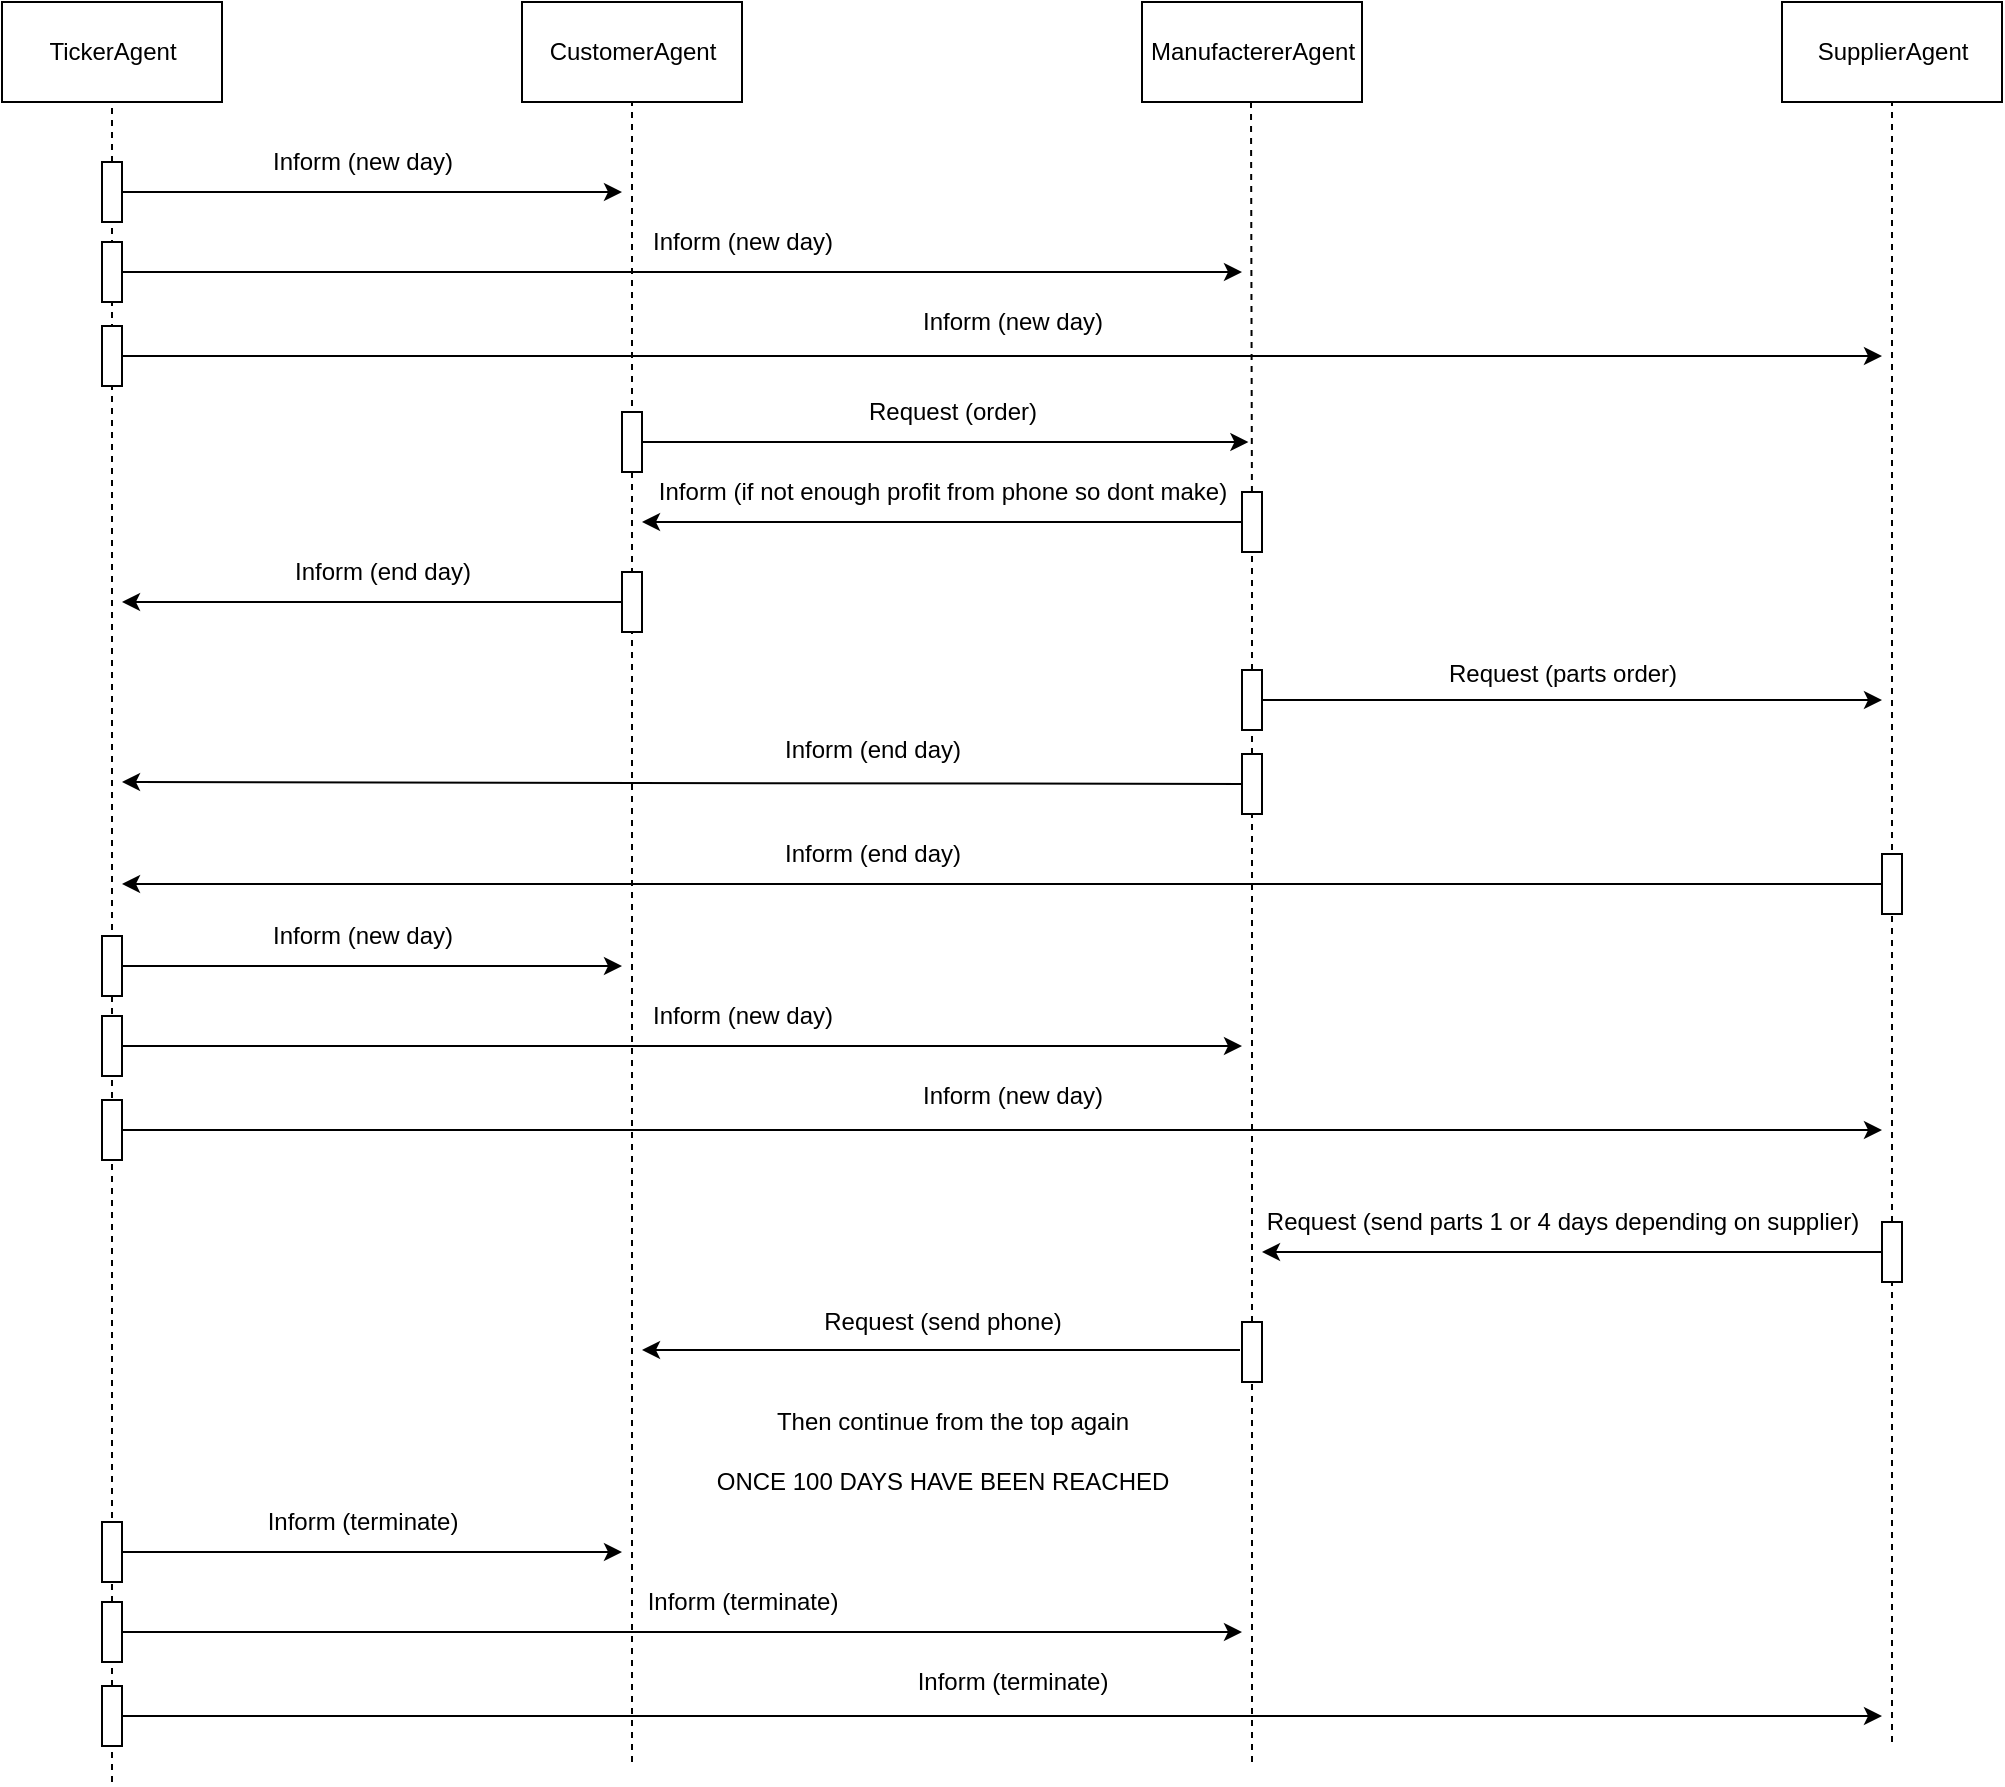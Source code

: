 <mxfile version="12.3.6" type="github" pages="1">
  <diagram id="kcomba_UFsj__auz3YVF" name="Page-1">
    <mxGraphModel dx="1824" dy="1021" grid="1" gridSize="10" guides="1" tooltips="1" connect="1" arrows="1" fold="1" page="1" pageScale="1" pageWidth="1169" pageHeight="827" math="0" shadow="0">
      <root>
        <mxCell id="0"/>
        <mxCell id="1" parent="0"/>
        <mxCell id="pwMXchlTZJM473vGIRh--1" value="TickerAgent" style="html=1;" vertex="1" parent="1">
          <mxGeometry x="50" y="50" width="110" height="50" as="geometry"/>
        </mxCell>
        <mxCell id="pwMXchlTZJM473vGIRh--6" value="CustomerAgent" style="html=1;" vertex="1" parent="1">
          <mxGeometry x="310" y="50" width="110" height="50" as="geometry"/>
        </mxCell>
        <mxCell id="pwMXchlTZJM473vGIRh--7" value="SupplierAgent" style="html=1;" vertex="1" parent="1">
          <mxGeometry x="940" y="50" width="110" height="50" as="geometry"/>
        </mxCell>
        <mxCell id="pwMXchlTZJM473vGIRh--8" value="ManufactererAgent" style="html=1;" vertex="1" parent="1">
          <mxGeometry x="620" y="50" width="110" height="50" as="geometry"/>
        </mxCell>
        <mxCell id="pwMXchlTZJM473vGIRh--12" value="" style="endArrow=none;dashed=1;html=1;entryX=0.5;entryY=1;entryDx=0;entryDy=0;" edge="1" parent="1" source="pwMXchlTZJM473vGIRh--19" target="pwMXchlTZJM473vGIRh--1">
          <mxGeometry width="50" height="50" relative="1" as="geometry">
            <mxPoint x="105" y="680" as="sourcePoint"/>
            <mxPoint x="105" y="120" as="targetPoint"/>
          </mxGeometry>
        </mxCell>
        <mxCell id="pwMXchlTZJM473vGIRh--15" value="" style="endArrow=none;dashed=1;html=1;entryX=0.5;entryY=1;entryDx=0;entryDy=0;" edge="1" parent="1" target="pwMXchlTZJM473vGIRh--6">
          <mxGeometry width="50" height="50" relative="1" as="geometry">
            <mxPoint x="365" y="930" as="sourcePoint"/>
            <mxPoint x="360" y="100" as="targetPoint"/>
          </mxGeometry>
        </mxCell>
        <mxCell id="pwMXchlTZJM473vGIRh--16" value="" style="endArrow=none;dashed=1;html=1;entryX=0.5;entryY=1;entryDx=0;entryDy=0;fontStyle=1" edge="1" parent="1" source="pwMXchlTZJM473vGIRh--37">
          <mxGeometry width="50" height="50" relative="1" as="geometry">
            <mxPoint x="674.5" y="680" as="sourcePoint"/>
            <mxPoint x="674.5" y="100" as="targetPoint"/>
          </mxGeometry>
        </mxCell>
        <mxCell id="pwMXchlTZJM473vGIRh--17" value="" style="endArrow=none;dashed=1;html=1;entryX=0.5;entryY=1;entryDx=0;entryDy=0;" edge="1" parent="1" source="pwMXchlTZJM473vGIRh--46" target="pwMXchlTZJM473vGIRh--7">
          <mxGeometry width="50" height="50" relative="1" as="geometry">
            <mxPoint x="995" y="680" as="sourcePoint"/>
            <mxPoint x="135" y="130" as="targetPoint"/>
          </mxGeometry>
        </mxCell>
        <mxCell id="pwMXchlTZJM473vGIRh--18" value="" style="endArrow=classic;html=1;exitX=1;exitY=0.5;exitDx=0;exitDy=0;" edge="1" parent="1" source="pwMXchlTZJM473vGIRh--19">
          <mxGeometry width="50" height="50" relative="1" as="geometry">
            <mxPoint x="106" y="150" as="sourcePoint"/>
            <mxPoint x="360" y="145" as="targetPoint"/>
          </mxGeometry>
        </mxCell>
        <mxCell id="pwMXchlTZJM473vGIRh--19" value="" style="rounded=0;whiteSpace=wrap;html=1;" vertex="1" parent="1">
          <mxGeometry x="100" y="130" width="10" height="30" as="geometry"/>
        </mxCell>
        <mxCell id="pwMXchlTZJM473vGIRh--20" value="" style="endArrow=none;dashed=1;html=1;entryX=0.5;entryY=1;entryDx=0;entryDy=0;" edge="1" parent="1" target="pwMXchlTZJM473vGIRh--19">
          <mxGeometry width="50" height="50" relative="1" as="geometry">
            <mxPoint x="105" y="940" as="sourcePoint"/>
            <mxPoint x="105" y="100" as="targetPoint"/>
          </mxGeometry>
        </mxCell>
        <mxCell id="pwMXchlTZJM473vGIRh--23" value="Inform (new day)" style="text;html=1;align=center;verticalAlign=middle;resizable=0;points=[];;autosize=1;" vertex="1" parent="1">
          <mxGeometry x="175" y="120" width="110" height="20" as="geometry"/>
        </mxCell>
        <mxCell id="pwMXchlTZJM473vGIRh--26" value="" style="rounded=0;whiteSpace=wrap;html=1;" vertex="1" parent="1">
          <mxGeometry x="100" y="170" width="10" height="30" as="geometry"/>
        </mxCell>
        <mxCell id="pwMXchlTZJM473vGIRh--27" value="" style="endArrow=classic;html=1;exitX=1;exitY=0.5;exitDx=0;exitDy=0;" edge="1" source="pwMXchlTZJM473vGIRh--26" parent="1">
          <mxGeometry width="50" height="50" relative="1" as="geometry">
            <mxPoint x="106" y="190" as="sourcePoint"/>
            <mxPoint x="670" y="185" as="targetPoint"/>
          </mxGeometry>
        </mxCell>
        <mxCell id="pwMXchlTZJM473vGIRh--28" value="Inform (new day)" style="text;html=1;align=center;verticalAlign=middle;resizable=0;points=[];;autosize=1;" vertex="1" parent="1">
          <mxGeometry x="365" y="160" width="110" height="20" as="geometry"/>
        </mxCell>
        <mxCell id="pwMXchlTZJM473vGIRh--29" value="" style="rounded=0;whiteSpace=wrap;html=1;" vertex="1" parent="1">
          <mxGeometry x="100" y="212" width="10" height="30" as="geometry"/>
        </mxCell>
        <mxCell id="pwMXchlTZJM473vGIRh--30" value="" style="endArrow=classic;html=1;exitX=1;exitY=0.5;exitDx=0;exitDy=0;" edge="1" parent="1" source="pwMXchlTZJM473vGIRh--29">
          <mxGeometry width="50" height="50" relative="1" as="geometry">
            <mxPoint x="106" y="232" as="sourcePoint"/>
            <mxPoint x="990" y="227" as="targetPoint"/>
          </mxGeometry>
        </mxCell>
        <mxCell id="pwMXchlTZJM473vGIRh--31" value="Inform (new day)" style="text;html=1;align=center;verticalAlign=middle;resizable=0;points=[];;autosize=1;" vertex="1" parent="1">
          <mxGeometry x="500" y="200" width="110" height="20" as="geometry"/>
        </mxCell>
        <mxCell id="pwMXchlTZJM473vGIRh--32" value="" style="rounded=0;whiteSpace=wrap;html=1;" vertex="1" parent="1">
          <mxGeometry x="360" y="255" width="10" height="30" as="geometry"/>
        </mxCell>
        <mxCell id="pwMXchlTZJM473vGIRh--33" value="" style="endArrow=classic;html=1;exitX=1;exitY=0.5;exitDx=0;exitDy=0;entryX=0.364;entryY=1.25;entryDx=0;entryDy=0;entryPerimeter=0;" edge="1" parent="1" source="pwMXchlTZJM473vGIRh--32">
          <mxGeometry width="50" height="50" relative="1" as="geometry">
            <mxPoint x="366" y="275" as="sourcePoint"/>
            <mxPoint x="673.2" y="270" as="targetPoint"/>
          </mxGeometry>
        </mxCell>
        <mxCell id="pwMXchlTZJM473vGIRh--35" value="Request (order)" style="text;html=1;align=center;verticalAlign=middle;resizable=0;points=[];;autosize=1;" vertex="1" parent="1">
          <mxGeometry x="475" y="245" width="100" height="20" as="geometry"/>
        </mxCell>
        <mxCell id="pwMXchlTZJM473vGIRh--38" value="" style="endArrow=classic;html=1;exitX=1;exitY=0.5;exitDx=0;exitDy=0;" edge="1" parent="1">
          <mxGeometry width="50" height="50" relative="1" as="geometry">
            <mxPoint x="680" y="310" as="sourcePoint"/>
            <mxPoint x="370" y="310" as="targetPoint"/>
          </mxGeometry>
        </mxCell>
        <mxCell id="pwMXchlTZJM473vGIRh--39" value="Inform (if not enough profit from phone so dont make)" style="text;html=1;align=center;verticalAlign=middle;resizable=0;points=[];;autosize=1;" vertex="1" parent="1">
          <mxGeometry x="370" y="285" width="300" height="20" as="geometry"/>
        </mxCell>
        <mxCell id="pwMXchlTZJM473vGIRh--37" value="" style="rounded=0;whiteSpace=wrap;html=1;" vertex="1" parent="1">
          <mxGeometry x="670" y="295" width="10" height="30" as="geometry"/>
        </mxCell>
        <mxCell id="pwMXchlTZJM473vGIRh--40" value="" style="endArrow=none;dashed=1;html=1;entryX=0.5;entryY=1;entryDx=0;entryDy=0;fontStyle=1" edge="1" parent="1" source="pwMXchlTZJM473vGIRh--68" target="pwMXchlTZJM473vGIRh--37">
          <mxGeometry width="50" height="50" relative="1" as="geometry">
            <mxPoint x="674.5" y="736" as="sourcePoint"/>
            <mxPoint x="674.5" y="156" as="targetPoint"/>
          </mxGeometry>
        </mxCell>
        <mxCell id="pwMXchlTZJM473vGIRh--43" value="" style="rounded=0;whiteSpace=wrap;html=1;" vertex="1" parent="1">
          <mxGeometry x="670" y="384" width="10" height="30" as="geometry"/>
        </mxCell>
        <mxCell id="pwMXchlTZJM473vGIRh--44" value="" style="endArrow=classic;html=1;exitX=1;exitY=0.5;exitDx=0;exitDy=0;" edge="1" parent="1" source="pwMXchlTZJM473vGIRh--43">
          <mxGeometry width="50" height="50" relative="1" as="geometry">
            <mxPoint x="676" y="404" as="sourcePoint"/>
            <mxPoint x="990" y="399" as="targetPoint"/>
          </mxGeometry>
        </mxCell>
        <mxCell id="pwMXchlTZJM473vGIRh--45" value="Request (parts order)" style="text;html=1;align=center;verticalAlign=middle;resizable=0;points=[];;autosize=1;" vertex="1" parent="1">
          <mxGeometry x="765" y="376" width="130" height="20" as="geometry"/>
        </mxCell>
        <mxCell id="pwMXchlTZJM473vGIRh--46" value="" style="rounded=0;whiteSpace=wrap;html=1;" vertex="1" parent="1">
          <mxGeometry x="990" y="660" width="10" height="30" as="geometry"/>
        </mxCell>
        <mxCell id="pwMXchlTZJM473vGIRh--47" value="" style="endArrow=none;dashed=1;html=1;entryX=0.5;entryY=1;entryDx=0;entryDy=0;" edge="1" parent="1" target="pwMXchlTZJM473vGIRh--46">
          <mxGeometry width="50" height="50" relative="1" as="geometry">
            <mxPoint x="995" y="920" as="sourcePoint"/>
            <mxPoint x="995" y="100" as="targetPoint"/>
          </mxGeometry>
        </mxCell>
        <mxCell id="pwMXchlTZJM473vGIRh--48" value="" style="endArrow=classic;html=1;exitX=0;exitY=0.5;exitDx=0;exitDy=0;" edge="1" parent="1" source="pwMXchlTZJM473vGIRh--46">
          <mxGeometry width="50" height="50" relative="1" as="geometry">
            <mxPoint x="690" y="643" as="sourcePoint"/>
            <mxPoint x="680" y="675" as="targetPoint"/>
          </mxGeometry>
        </mxCell>
        <mxCell id="pwMXchlTZJM473vGIRh--49" value="Request (send parts 1 or 4 days depending on supplier)" style="text;html=1;align=center;verticalAlign=middle;resizable=0;points=[];;autosize=1;" vertex="1" parent="1">
          <mxGeometry x="675" y="650" width="310" height="20" as="geometry"/>
        </mxCell>
        <mxCell id="pwMXchlTZJM473vGIRh--50" value="" style="rounded=0;whiteSpace=wrap;html=1;" vertex="1" parent="1">
          <mxGeometry x="670" y="710" width="10" height="30" as="geometry"/>
        </mxCell>
        <mxCell id="pwMXchlTZJM473vGIRh--51" value="" style="endArrow=none;dashed=1;html=1;entryX=0.5;entryY=1;entryDx=0;entryDy=0;fontStyle=1" edge="1" parent="1" target="pwMXchlTZJM473vGIRh--50">
          <mxGeometry width="50" height="50" relative="1" as="geometry">
            <mxPoint x="675" y="930" as="sourcePoint"/>
            <mxPoint x="675" y="310" as="targetPoint"/>
          </mxGeometry>
        </mxCell>
        <mxCell id="pwMXchlTZJM473vGIRh--52" value="" style="endArrow=classic;html=1;exitX=0;exitY=0.5;exitDx=0;exitDy=0;" edge="1" parent="1">
          <mxGeometry width="50" height="50" relative="1" as="geometry">
            <mxPoint x="669" y="724" as="sourcePoint"/>
            <mxPoint x="370" y="724" as="targetPoint"/>
          </mxGeometry>
        </mxCell>
        <mxCell id="pwMXchlTZJM473vGIRh--53" value="Request (send phone)" style="text;html=1;align=center;verticalAlign=middle;resizable=0;points=[];;autosize=1;" vertex="1" parent="1">
          <mxGeometry x="455" y="700" width="130" height="20" as="geometry"/>
        </mxCell>
        <mxCell id="pwMXchlTZJM473vGIRh--58" value="" style="rounded=0;whiteSpace=wrap;html=1;" vertex="1" parent="1">
          <mxGeometry x="990" y="476" width="10" height="30" as="geometry"/>
        </mxCell>
        <mxCell id="pwMXchlTZJM473vGIRh--59" value="" style="endArrow=classic;html=1;exitX=0;exitY=0.5;exitDx=0;exitDy=0;" edge="1" parent="1" source="pwMXchlTZJM473vGIRh--58">
          <mxGeometry width="50" height="50" relative="1" as="geometry">
            <mxPoint x="690" y="403" as="sourcePoint"/>
            <mxPoint x="110" y="491" as="targetPoint"/>
          </mxGeometry>
        </mxCell>
        <mxCell id="pwMXchlTZJM473vGIRh--60" value="Inform (end day)" style="text;html=1;align=center;verticalAlign=middle;resizable=0;points=[];;autosize=1;" vertex="1" parent="1">
          <mxGeometry x="435" y="414" width="100" height="20" as="geometry"/>
        </mxCell>
        <mxCell id="pwMXchlTZJM473vGIRh--69" value="" style="endArrow=classic;html=1;exitX=0;exitY=0.5;exitDx=0;exitDy=0;" edge="1" parent="1" source="pwMXchlTZJM473vGIRh--68">
          <mxGeometry width="50" height="50" relative="1" as="geometry">
            <mxPoint x="370" y="433" as="sourcePoint"/>
            <mxPoint x="110" y="440" as="targetPoint"/>
          </mxGeometry>
        </mxCell>
        <mxCell id="pwMXchlTZJM473vGIRh--70" value="Inform (end day)" style="text;html=1;align=center;verticalAlign=middle;resizable=0;points=[];;autosize=1;" vertex="1" parent="1">
          <mxGeometry x="435" y="466" width="100" height="20" as="geometry"/>
        </mxCell>
        <mxCell id="pwMXchlTZJM473vGIRh--71" value="" style="endArrow=classic;html=1;" edge="1" parent="1">
          <mxGeometry width="50" height="50" relative="1" as="geometry">
            <mxPoint x="360" y="350" as="sourcePoint"/>
            <mxPoint x="110" y="350" as="targetPoint"/>
          </mxGeometry>
        </mxCell>
        <mxCell id="pwMXchlTZJM473vGIRh--72" value="Inform (end day)" style="text;html=1;align=center;verticalAlign=middle;resizable=0;points=[];;autosize=1;" vertex="1" parent="1">
          <mxGeometry x="190" y="325" width="100" height="20" as="geometry"/>
        </mxCell>
        <mxCell id="pwMXchlTZJM473vGIRh--73" value="" style="rounded=0;whiteSpace=wrap;html=1;" vertex="1" parent="1">
          <mxGeometry x="360" y="335" width="10" height="30" as="geometry"/>
        </mxCell>
        <mxCell id="pwMXchlTZJM473vGIRh--68" value="" style="rounded=0;whiteSpace=wrap;html=1;" vertex="1" parent="1">
          <mxGeometry x="670" y="426" width="10" height="30" as="geometry"/>
        </mxCell>
        <mxCell id="pwMXchlTZJM473vGIRh--74" value="" style="endArrow=none;dashed=1;html=1;entryX=0.5;entryY=1;entryDx=0;entryDy=0;fontStyle=1" edge="1" parent="1" source="pwMXchlTZJM473vGIRh--50" target="pwMXchlTZJM473vGIRh--68">
          <mxGeometry width="50" height="50" relative="1" as="geometry">
            <mxPoint x="675" y="646" as="sourcePoint"/>
            <mxPoint x="675" y="325" as="targetPoint"/>
          </mxGeometry>
        </mxCell>
        <mxCell id="pwMXchlTZJM473vGIRh--89" value="" style="endArrow=classic;html=1;exitX=1;exitY=0.5;exitDx=0;exitDy=0;" edge="1" parent="1" source="pwMXchlTZJM473vGIRh--90">
          <mxGeometry width="50" height="50" relative="1" as="geometry">
            <mxPoint x="106" y="537" as="sourcePoint"/>
            <mxPoint x="360" y="532" as="targetPoint"/>
          </mxGeometry>
        </mxCell>
        <mxCell id="pwMXchlTZJM473vGIRh--90" value="" style="rounded=0;whiteSpace=wrap;html=1;" vertex="1" parent="1">
          <mxGeometry x="100" y="517" width="10" height="30" as="geometry"/>
        </mxCell>
        <mxCell id="pwMXchlTZJM473vGIRh--91" value="Inform (new day)" style="text;html=1;align=center;verticalAlign=middle;resizable=0;points=[];;autosize=1;" vertex="1" parent="1">
          <mxGeometry x="175" y="507" width="110" height="20" as="geometry"/>
        </mxCell>
        <mxCell id="pwMXchlTZJM473vGIRh--92" value="" style="rounded=0;whiteSpace=wrap;html=1;" vertex="1" parent="1">
          <mxGeometry x="100" y="557" width="10" height="30" as="geometry"/>
        </mxCell>
        <mxCell id="pwMXchlTZJM473vGIRh--93" value="" style="endArrow=classic;html=1;exitX=1;exitY=0.5;exitDx=0;exitDy=0;" edge="1" parent="1" source="pwMXchlTZJM473vGIRh--92">
          <mxGeometry width="50" height="50" relative="1" as="geometry">
            <mxPoint x="106" y="577" as="sourcePoint"/>
            <mxPoint x="670" y="572" as="targetPoint"/>
          </mxGeometry>
        </mxCell>
        <mxCell id="pwMXchlTZJM473vGIRh--94" value="Inform (new day)" style="text;html=1;align=center;verticalAlign=middle;resizable=0;points=[];;autosize=1;" vertex="1" parent="1">
          <mxGeometry x="365" y="547" width="110" height="20" as="geometry"/>
        </mxCell>
        <mxCell id="pwMXchlTZJM473vGIRh--95" value="" style="rounded=0;whiteSpace=wrap;html=1;" vertex="1" parent="1">
          <mxGeometry x="100" y="599" width="10" height="30" as="geometry"/>
        </mxCell>
        <mxCell id="pwMXchlTZJM473vGIRh--96" value="" style="endArrow=classic;html=1;exitX=1;exitY=0.5;exitDx=0;exitDy=0;" edge="1" parent="1" source="pwMXchlTZJM473vGIRh--95">
          <mxGeometry width="50" height="50" relative="1" as="geometry">
            <mxPoint x="106" y="619" as="sourcePoint"/>
            <mxPoint x="990" y="614" as="targetPoint"/>
          </mxGeometry>
        </mxCell>
        <mxCell id="pwMXchlTZJM473vGIRh--97" value="Inform (new day)" style="text;html=1;align=center;verticalAlign=middle;resizable=0;points=[];;autosize=1;" vertex="1" parent="1">
          <mxGeometry x="500" y="587" width="110" height="20" as="geometry"/>
        </mxCell>
        <mxCell id="pwMXchlTZJM473vGIRh--98" value="Then continue from the top again" style="text;html=1;align=center;verticalAlign=middle;resizable=0;points=[];;autosize=1;" vertex="1" parent="1">
          <mxGeometry x="430" y="750" width="190" height="20" as="geometry"/>
        </mxCell>
        <mxCell id="pwMXchlTZJM473vGIRh--100" value="ONCE 100 DAYS HAVE BEEN REACHED" style="text;html=1;align=center;verticalAlign=middle;resizable=0;points=[];;autosize=1;" vertex="1" parent="1">
          <mxGeometry x="400" y="780" width="240" height="20" as="geometry"/>
        </mxCell>
        <mxCell id="pwMXchlTZJM473vGIRh--111" value="" style="endArrow=classic;html=1;exitX=1;exitY=0.5;exitDx=0;exitDy=0;" edge="1" parent="1" source="pwMXchlTZJM473vGIRh--112">
          <mxGeometry width="50" height="50" relative="1" as="geometry">
            <mxPoint x="106" y="830" as="sourcePoint"/>
            <mxPoint x="360" y="825" as="targetPoint"/>
          </mxGeometry>
        </mxCell>
        <mxCell id="pwMXchlTZJM473vGIRh--112" value="" style="rounded=0;whiteSpace=wrap;html=1;" vertex="1" parent="1">
          <mxGeometry x="100" y="810" width="10" height="30" as="geometry"/>
        </mxCell>
        <mxCell id="pwMXchlTZJM473vGIRh--113" value="Inform (terminate)" style="text;html=1;align=center;verticalAlign=middle;resizable=0;points=[];;autosize=1;" vertex="1" parent="1">
          <mxGeometry x="175" y="800" width="110" height="20" as="geometry"/>
        </mxCell>
        <mxCell id="pwMXchlTZJM473vGIRh--114" value="" style="rounded=0;whiteSpace=wrap;html=1;" vertex="1" parent="1">
          <mxGeometry x="100" y="850" width="10" height="30" as="geometry"/>
        </mxCell>
        <mxCell id="pwMXchlTZJM473vGIRh--115" value="" style="endArrow=classic;html=1;exitX=1;exitY=0.5;exitDx=0;exitDy=0;" edge="1" parent="1" source="pwMXchlTZJM473vGIRh--114">
          <mxGeometry width="50" height="50" relative="1" as="geometry">
            <mxPoint x="106" y="870" as="sourcePoint"/>
            <mxPoint x="670" y="865" as="targetPoint"/>
          </mxGeometry>
        </mxCell>
        <mxCell id="pwMXchlTZJM473vGIRh--116" value="Inform (terminate)" style="text;html=1;align=center;verticalAlign=middle;resizable=0;points=[];;autosize=1;" vertex="1" parent="1">
          <mxGeometry x="365" y="840" width="110" height="20" as="geometry"/>
        </mxCell>
        <mxCell id="pwMXchlTZJM473vGIRh--117" value="" style="rounded=0;whiteSpace=wrap;html=1;" vertex="1" parent="1">
          <mxGeometry x="100" y="892" width="10" height="30" as="geometry"/>
        </mxCell>
        <mxCell id="pwMXchlTZJM473vGIRh--118" value="" style="endArrow=classic;html=1;exitX=1;exitY=0.5;exitDx=0;exitDy=0;" edge="1" parent="1" source="pwMXchlTZJM473vGIRh--117">
          <mxGeometry width="50" height="50" relative="1" as="geometry">
            <mxPoint x="106" y="912" as="sourcePoint"/>
            <mxPoint x="990" y="907" as="targetPoint"/>
          </mxGeometry>
        </mxCell>
        <mxCell id="pwMXchlTZJM473vGIRh--119" value="Inform (terminate)" style="text;html=1;align=center;verticalAlign=middle;resizable=0;points=[];;autosize=1;" vertex="1" parent="1">
          <mxGeometry x="500" y="880" width="110" height="20" as="geometry"/>
        </mxCell>
      </root>
    </mxGraphModel>
  </diagram>
</mxfile>